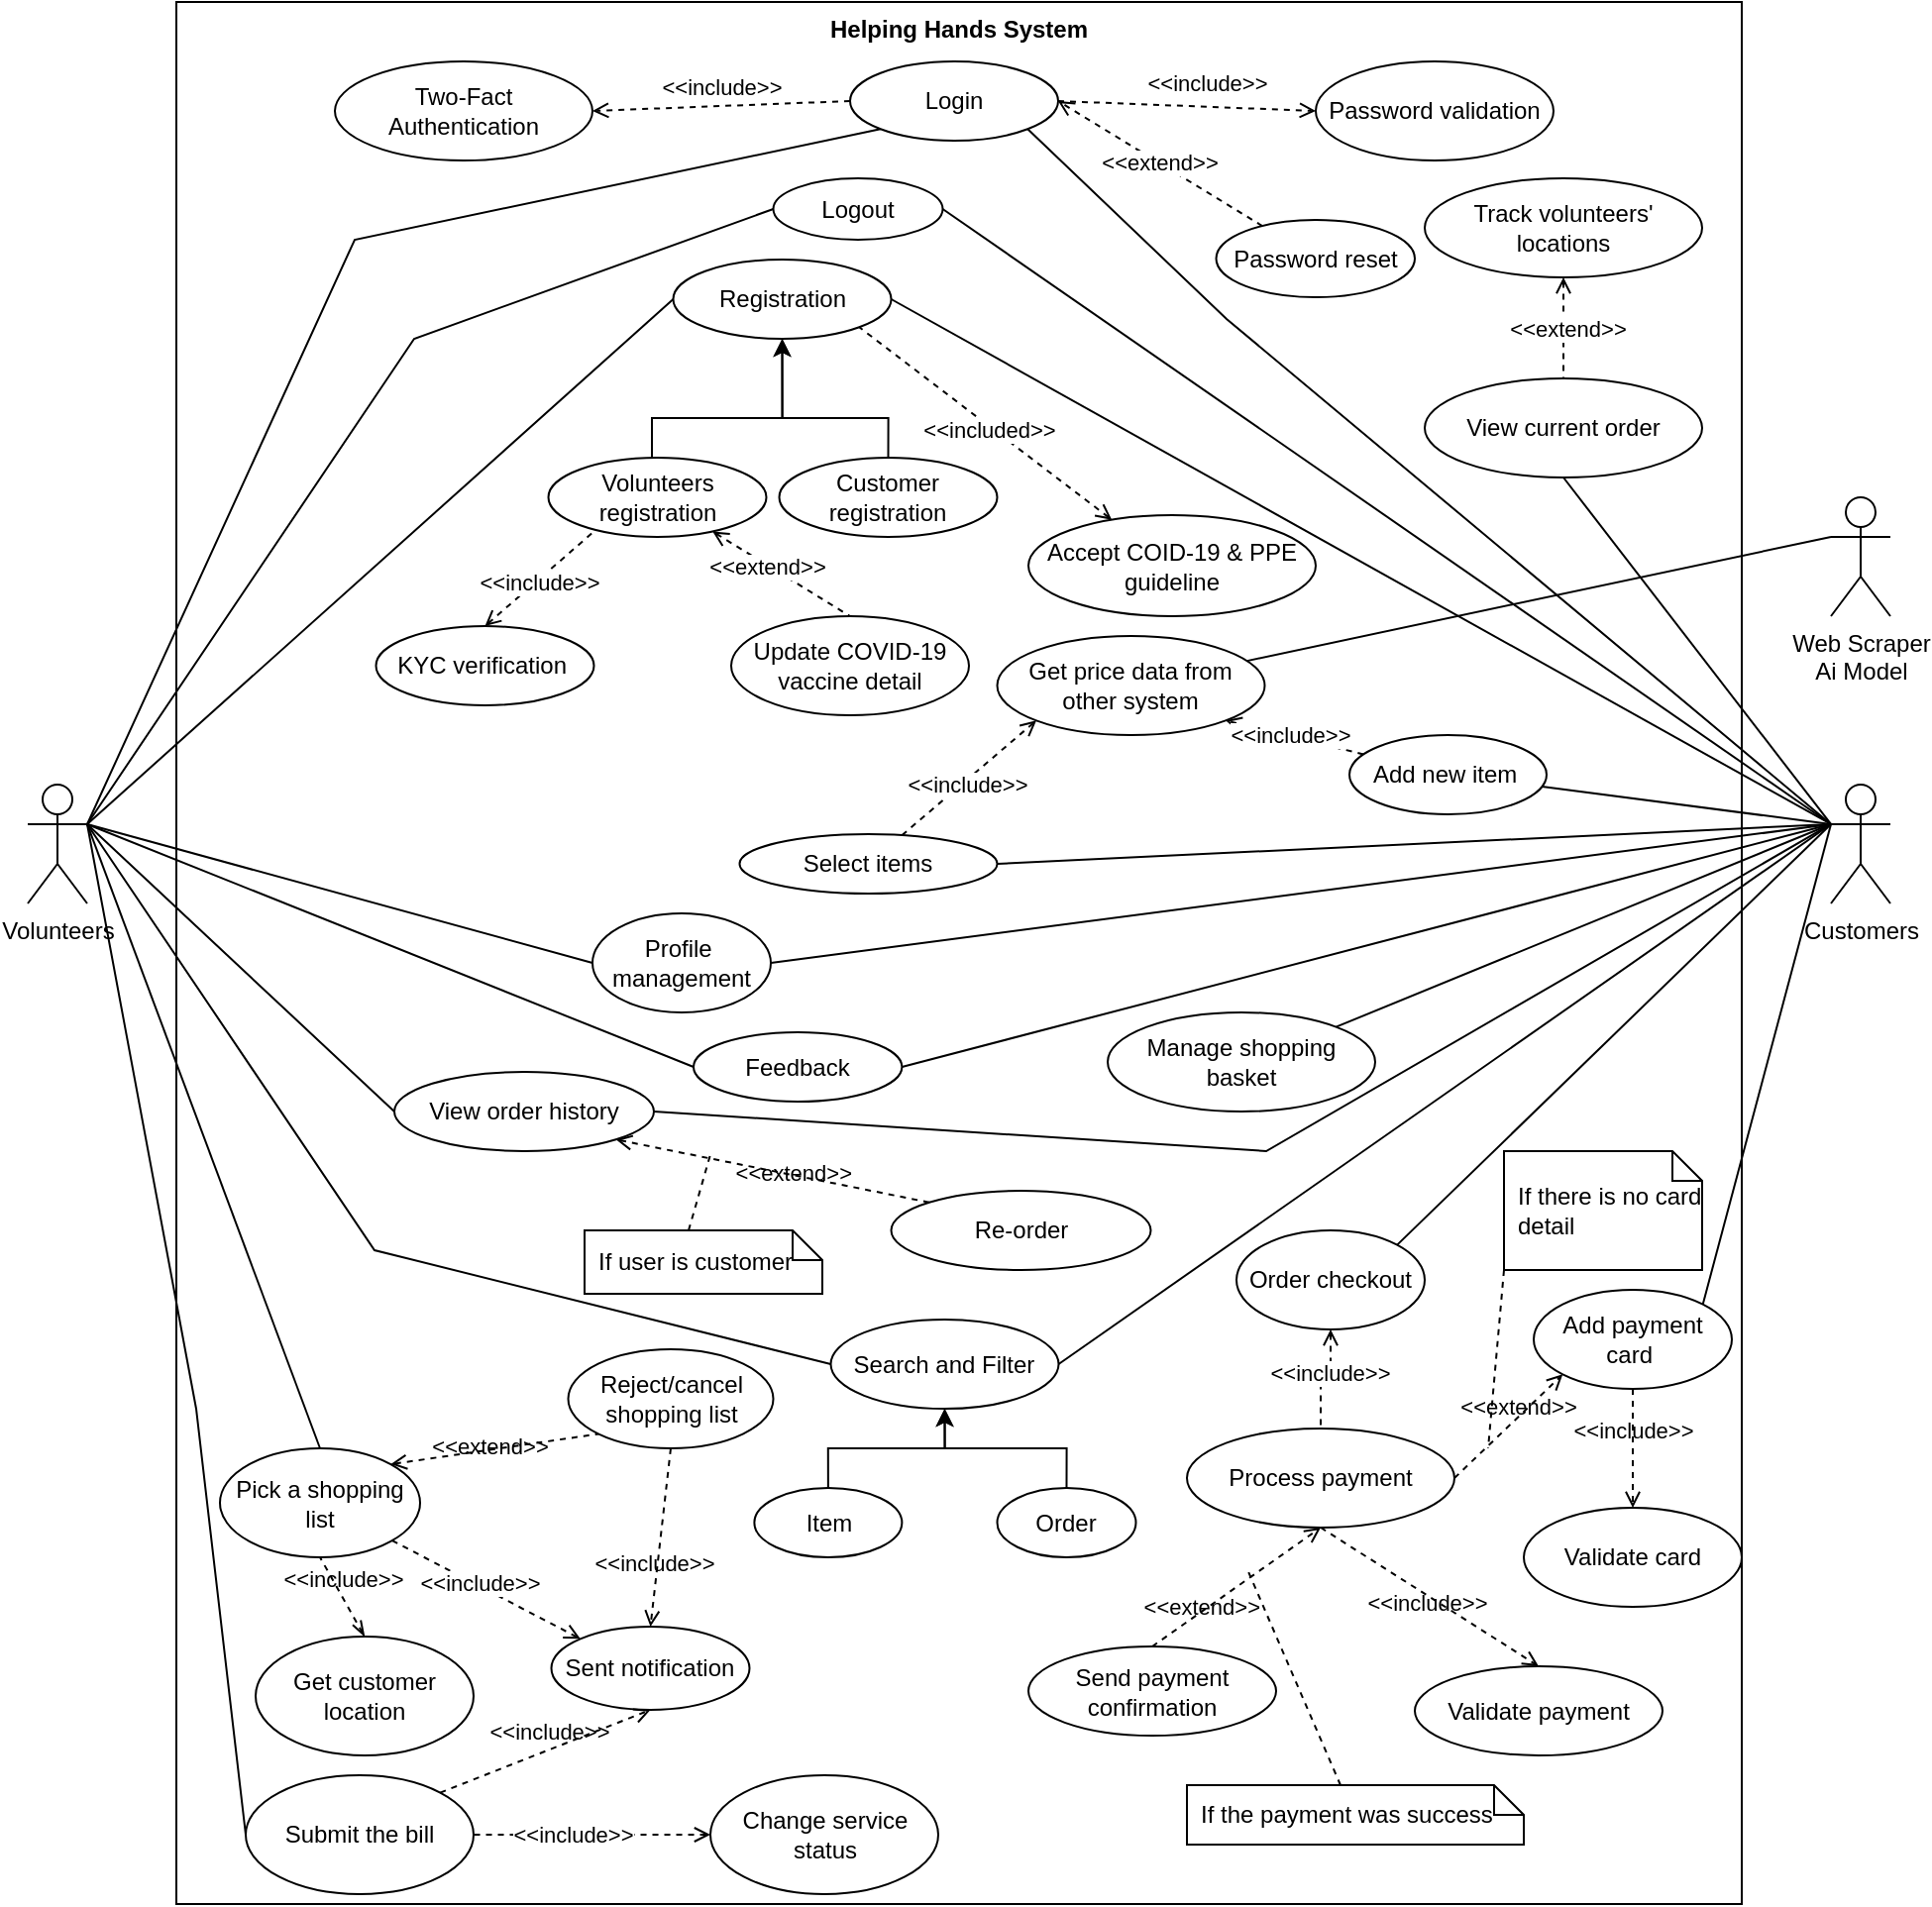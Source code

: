 <mxfile version="24.9.3">
  <diagram name="Page-1" id="Bm3mrh_khHqxssBAUn9y">
    <mxGraphModel dx="1026" dy="610" grid="1" gridSize="10" guides="1" tooltips="1" connect="1" arrows="1" fold="1" page="1" pageScale="1" pageWidth="827" pageHeight="1169" math="0" shadow="0">
      <root>
        <mxCell id="0" />
        <mxCell id="1" parent="0" />
        <mxCell id="eCFrXypRxqtkJr-qqZem-71" value="Helping Hands System" style="shape=rect;html=1;verticalAlign=top;fontStyle=1;whiteSpace=wrap;align=center;movable=1;resizable=1;rotatable=1;deletable=1;editable=1;locked=0;connectable=1;" parent="1" vertex="1">
          <mxGeometry x="88" y="30" width="790" height="960" as="geometry" />
        </mxCell>
        <mxCell id="PDhOHW-vepiRMD2EDoVo-4" style="rounded=0;orthogonalLoop=1;jettySize=auto;html=1;entryX=0;entryY=0.5;entryDx=0;entryDy=0;endArrow=none;endFill=0;exitX=1;exitY=0.333;exitDx=0;exitDy=0;exitPerimeter=0;movable=1;resizable=1;rotatable=1;deletable=1;editable=1;locked=0;connectable=1;" parent="1" source="eCFrXypRxqtkJr-qqZem-3" target="PDhOHW-vepiRMD2EDoVo-3" edge="1">
          <mxGeometry relative="1" as="geometry">
            <Array as="points">
              <mxPoint x="188" y="660" />
            </Array>
          </mxGeometry>
        </mxCell>
        <mxCell id="eCFrXypRxqtkJr-qqZem-3" value="Volunteers" style="shape=umlActor;html=1;verticalLabelPosition=bottom;verticalAlign=top;align=center;movable=1;resizable=1;rotatable=1;deletable=1;editable=1;locked=0;connectable=1;" parent="1" vertex="1">
          <mxGeometry x="13" y="425" width="30" height="60" as="geometry" />
        </mxCell>
        <mxCell id="PDhOHW-vepiRMD2EDoVo-2" style="rounded=0;orthogonalLoop=1;jettySize=auto;html=1;exitX=0;exitY=0.333;exitDx=0;exitDy=0;exitPerimeter=0;entryX=1;entryY=0;entryDx=0;entryDy=0;endArrow=none;endFill=0;movable=1;resizable=1;rotatable=1;deletable=1;editable=1;locked=0;connectable=1;" parent="1" source="eCFrXypRxqtkJr-qqZem-7" target="PDhOHW-vepiRMD2EDoVo-1" edge="1">
          <mxGeometry relative="1" as="geometry" />
        </mxCell>
        <mxCell id="eCFrXypRxqtkJr-qqZem-7" value="Customers" style="shape=umlActor;html=1;verticalLabelPosition=bottom;verticalAlign=top;align=center;movable=1;resizable=1;rotatable=1;deletable=1;editable=1;locked=0;connectable=1;" parent="1" vertex="1">
          <mxGeometry x="923" y="425" width="30" height="60" as="geometry" />
        </mxCell>
        <mxCell id="eCFrXypRxqtkJr-qqZem-9" value="Registration" style="ellipse;whiteSpace=wrap;html=1;movable=1;resizable=1;rotatable=1;deletable=1;editable=1;locked=0;connectable=1;" parent="1" vertex="1">
          <mxGeometry x="338.75" y="160" width="110" height="40" as="geometry" />
        </mxCell>
        <mxCell id="eCFrXypRxqtkJr-qqZem-10" value="Login" style="ellipse;whiteSpace=wrap;html=1;movable=1;resizable=1;rotatable=1;deletable=1;editable=1;locked=0;connectable=1;" parent="1" vertex="1">
          <mxGeometry x="428" y="60" width="105" height="40" as="geometry" />
        </mxCell>
        <mxCell id="eCFrXypRxqtkJr-qqZem-11" value="Password validation" style="ellipse;whiteSpace=wrap;html=1;movable=1;resizable=1;rotatable=1;deletable=1;editable=1;locked=0;connectable=1;" parent="1" vertex="1">
          <mxGeometry x="663" y="60" width="120" height="50" as="geometry" />
        </mxCell>
        <mxCell id="eCFrXypRxqtkJr-qqZem-12" value="Two-Fact Authentication" style="ellipse;whiteSpace=wrap;html=1;movable=1;resizable=1;rotatable=1;deletable=1;editable=1;locked=0;connectable=1;" parent="1" vertex="1">
          <mxGeometry x="168" y="60" width="130" height="50" as="geometry" />
        </mxCell>
        <mxCell id="eCFrXypRxqtkJr-qqZem-13" value="&amp;lt;&amp;lt;include&amp;gt;&amp;gt;" style="edgeStyle=none;html=1;endArrow=open;verticalAlign=bottom;dashed=1;labelBackgroundColor=none;rounded=0;exitX=0;exitY=0.5;exitDx=0;exitDy=0;entryX=1;entryY=0.5;entryDx=0;entryDy=0;movable=1;resizable=1;rotatable=1;deletable=1;editable=1;locked=0;connectable=1;" parent="1" source="eCFrXypRxqtkJr-qqZem-10" target="eCFrXypRxqtkJr-qqZem-12" edge="1">
          <mxGeometry width="160" relative="1" as="geometry">
            <mxPoint x="228" y="410" as="sourcePoint" />
            <mxPoint x="388" y="410" as="targetPoint" />
          </mxGeometry>
        </mxCell>
        <mxCell id="eCFrXypRxqtkJr-qqZem-14" value="&amp;lt;&amp;lt;include&amp;gt;&amp;gt;" style="edgeStyle=none;html=1;startArrow=none;endArrow=open;startSize=6;verticalAlign=bottom;dashed=1;labelBackgroundColor=none;rounded=0;entryX=0;entryY=0.5;entryDx=0;entryDy=0;exitX=1;exitY=0.5;exitDx=0;exitDy=0;movable=1;resizable=1;rotatable=1;deletable=1;editable=1;locked=0;connectable=1;endFill=0;startFill=0;" parent="1" source="eCFrXypRxqtkJr-qqZem-10" target="eCFrXypRxqtkJr-qqZem-11" edge="1">
          <mxGeometry x="0.152" y="3" width="160" relative="1" as="geometry">
            <mxPoint x="228" y="410" as="sourcePoint" />
            <mxPoint x="388" y="410" as="targetPoint" />
            <mxPoint as="offset" />
          </mxGeometry>
        </mxCell>
        <mxCell id="-7fkcFW_1sjQS2sDGitV-18" style="rounded=0;orthogonalLoop=1;jettySize=auto;html=1;entryX=0;entryY=1;entryDx=0;entryDy=0;endArrow=open;endFill=0;dashed=1;movable=1;resizable=1;rotatable=1;deletable=1;editable=1;locked=0;connectable=1;" parent="1" source="eCFrXypRxqtkJr-qqZem-15" target="-7fkcFW_1sjQS2sDGitV-16" edge="1">
          <mxGeometry relative="1" as="geometry" />
        </mxCell>
        <mxCell id="-7fkcFW_1sjQS2sDGitV-19" value="&amp;lt;&amp;lt;include&amp;gt;&amp;gt;" style="edgeLabel;html=1;align=center;verticalAlign=middle;resizable=1;points=[];movable=1;rotatable=1;deletable=1;editable=1;locked=0;connectable=1;" parent="-7fkcFW_1sjQS2sDGitV-18" vertex="1" connectable="0">
          <mxGeometry x="-0.066" y="-1" relative="1" as="geometry">
            <mxPoint as="offset" />
          </mxGeometry>
        </mxCell>
        <mxCell id="eCFrXypRxqtkJr-qqZem-15" value="Select items" style="ellipse;whiteSpace=wrap;html=1;movable=1;resizable=1;rotatable=1;deletable=1;editable=1;locked=0;connectable=1;" parent="1" vertex="1">
          <mxGeometry x="372.25" y="450" width="130" height="30" as="geometry" />
        </mxCell>
        <mxCell id="eCFrXypRxqtkJr-qqZem-18" value="" style="edgeStyle=none;html=1;endArrow=none;verticalAlign=bottom;rounded=0;exitX=1;exitY=0.333;exitDx=0;exitDy=0;exitPerimeter=0;entryX=0;entryY=0.5;entryDx=0;entryDy=0;movable=1;resizable=1;rotatable=1;deletable=1;editable=1;locked=0;connectable=1;" parent="1" source="eCFrXypRxqtkJr-qqZem-3" target="eCFrXypRxqtkJr-qqZem-9" edge="1">
          <mxGeometry width="160" relative="1" as="geometry">
            <mxPoint x="118" y="250" as="sourcePoint" />
            <mxPoint x="278" y="250" as="targetPoint" />
            <Array as="points" />
          </mxGeometry>
        </mxCell>
        <mxCell id="eCFrXypRxqtkJr-qqZem-19" value="" style="edgeStyle=none;html=1;endArrow=none;verticalAlign=bottom;rounded=0;exitX=1;exitY=0.5;exitDx=0;exitDy=0;entryX=0;entryY=0.333;entryDx=0;entryDy=0;entryPerimeter=0;movable=1;resizable=1;rotatable=1;deletable=1;editable=1;locked=0;connectable=1;" parent="1" source="eCFrXypRxqtkJr-qqZem-9" target="eCFrXypRxqtkJr-qqZem-7" edge="1">
          <mxGeometry width="160" relative="1" as="geometry">
            <mxPoint x="228" y="460" as="sourcePoint" />
            <mxPoint x="388" y="460" as="targetPoint" />
            <Array as="points" />
          </mxGeometry>
        </mxCell>
        <mxCell id="eCFrXypRxqtkJr-qqZem-20" value="" style="edgeStyle=none;html=1;endArrow=none;verticalAlign=bottom;rounded=0;entryX=0;entryY=0.333;entryDx=0;entryDy=0;entryPerimeter=0;exitX=1;exitY=1;exitDx=0;exitDy=0;movable=1;resizable=1;rotatable=1;deletable=1;editable=1;locked=0;connectable=1;" parent="1" source="eCFrXypRxqtkJr-qqZem-10" target="eCFrXypRxqtkJr-qqZem-7" edge="1">
          <mxGeometry width="160" relative="1" as="geometry">
            <mxPoint x="528" y="450" as="sourcePoint" />
            <mxPoint x="688" y="450" as="targetPoint" />
            <Array as="points">
              <mxPoint x="618" y="190" />
            </Array>
          </mxGeometry>
        </mxCell>
        <mxCell id="eCFrXypRxqtkJr-qqZem-21" value="" style="edgeStyle=none;html=1;endArrow=none;verticalAlign=bottom;rounded=0;exitX=1;exitY=0.333;exitDx=0;exitDy=0;exitPerimeter=0;entryX=0;entryY=1;entryDx=0;entryDy=0;movable=1;resizable=1;rotatable=1;deletable=1;editable=1;locked=0;connectable=1;" parent="1" source="eCFrXypRxqtkJr-qqZem-3" target="eCFrXypRxqtkJr-qqZem-10" edge="1">
          <mxGeometry width="160" relative="1" as="geometry">
            <mxPoint x="128" y="460" as="sourcePoint" />
            <mxPoint x="288" y="460" as="targetPoint" />
            <Array as="points">
              <mxPoint x="178" y="150" />
            </Array>
          </mxGeometry>
        </mxCell>
        <mxCell id="eCFrXypRxqtkJr-qqZem-22" value="" style="edgeStyle=none;html=1;endArrow=none;verticalAlign=bottom;rounded=0;entryX=0;entryY=0.333;entryDx=0;entryDy=0;entryPerimeter=0;exitX=1;exitY=0.5;exitDx=0;exitDy=0;movable=1;resizable=1;rotatable=1;deletable=1;editable=1;locked=0;connectable=1;" parent="1" source="eCFrXypRxqtkJr-qqZem-15" target="eCFrXypRxqtkJr-qqZem-7" edge="1">
          <mxGeometry width="160" relative="1" as="geometry">
            <mxPoint x="248" y="560" as="sourcePoint" />
            <mxPoint x="408" y="560" as="targetPoint" />
          </mxGeometry>
        </mxCell>
        <mxCell id="eCFrXypRxqtkJr-qqZem-24" value="" style="edgeStyle=none;html=1;endArrow=none;verticalAlign=bottom;rounded=0;exitX=0;exitY=0.333;exitDx=0;exitDy=0;exitPerimeter=0;entryX=1;entryY=0;entryDx=0;entryDy=0;movable=1;resizable=1;rotatable=1;deletable=1;editable=1;locked=0;connectable=1;" parent="1" source="eCFrXypRxqtkJr-qqZem-7" target="eCFrXypRxqtkJr-qqZem-43" edge="1">
          <mxGeometry width="160" relative="1" as="geometry">
            <mxPoint x="128" y="460" as="sourcePoint" />
            <mxPoint x="188" y="490" as="targetPoint" />
          </mxGeometry>
        </mxCell>
        <mxCell id="eCFrXypRxqtkJr-qqZem-25" value="Reject/cancel shopping list" style="ellipse;whiteSpace=wrap;html=1;movable=1;resizable=1;rotatable=1;deletable=1;editable=1;locked=0;connectable=1;" parent="1" vertex="1">
          <mxGeometry x="285.75" y="710" width="103.5" height="50" as="geometry" />
        </mxCell>
        <mxCell id="-7fkcFW_1sjQS2sDGitV-9" style="rounded=0;orthogonalLoop=1;jettySize=auto;html=1;endArrow=none;endFill=0;movable=1;resizable=1;rotatable=1;deletable=1;editable=1;locked=0;connectable=1;dashed=1;startArrow=open;startFill=0;" parent="1" source="eCFrXypRxqtkJr-qqZem-29" target="-7fkcFW_1sjQS2sDGitV-8" edge="1">
          <mxGeometry relative="1" as="geometry" />
        </mxCell>
        <mxCell id="-7fkcFW_1sjQS2sDGitV-10" value="&amp;lt;&amp;lt;extend&amp;gt;&amp;gt;" style="edgeLabel;html=1;align=center;verticalAlign=middle;resizable=1;points=[];movable=1;rotatable=1;deletable=1;editable=1;locked=0;connectable=1;" parent="-7fkcFW_1sjQS2sDGitV-9" vertex="1" connectable="0">
          <mxGeometry x="0.002" y="2" relative="1" as="geometry">
            <mxPoint as="offset" />
          </mxGeometry>
        </mxCell>
        <mxCell id="eCFrXypRxqtkJr-qqZem-29" value="Track volunteers&#39; locations" style="ellipse;whiteSpace=wrap;html=1;movable=1;resizable=1;rotatable=1;deletable=1;editable=1;locked=0;connectable=1;" parent="1" vertex="1">
          <mxGeometry x="718" y="119" width="140" height="50" as="geometry" />
        </mxCell>
        <mxCell id="eCFrXypRxqtkJr-qqZem-33" value="" style="endArrow=none;html=1;rounded=0;exitX=0.5;exitY=1;exitDx=0;exitDy=0;entryX=0;entryY=0.333;entryDx=0;entryDy=0;entryPerimeter=0;movable=1;resizable=1;rotatable=1;deletable=1;editable=1;locked=0;connectable=1;" parent="1" source="-7fkcFW_1sjQS2sDGitV-8" target="eCFrXypRxqtkJr-qqZem-7" edge="1">
          <mxGeometry width="50" height="50" relative="1" as="geometry">
            <mxPoint x="718" y="400" as="sourcePoint" />
            <mxPoint x="768" y="350" as="targetPoint" />
          </mxGeometry>
        </mxCell>
        <mxCell id="eCFrXypRxqtkJr-qqZem-34" value="Get customer location" style="ellipse;whiteSpace=wrap;html=1;movable=1;resizable=1;rotatable=1;deletable=1;editable=1;locked=0;connectable=1;" parent="1" vertex="1">
          <mxGeometry x="128" y="855" width="110" height="60" as="geometry" />
        </mxCell>
        <mxCell id="eCFrXypRxqtkJr-qqZem-36" value="Add payment card&amp;nbsp;" style="ellipse;whiteSpace=wrap;html=1;movable=1;resizable=1;rotatable=1;deletable=1;editable=1;locked=0;connectable=1;" parent="1" vertex="1">
          <mxGeometry x="773" y="680" width="100" height="50" as="geometry" />
        </mxCell>
        <mxCell id="eCFrXypRxqtkJr-qqZem-38" value="" style="edgeStyle=none;html=1;endArrow=none;verticalAlign=bottom;rounded=0;exitX=0;exitY=0.333;exitDx=0;exitDy=0;exitPerimeter=0;entryX=1;entryY=0;entryDx=0;entryDy=0;movable=1;resizable=1;rotatable=1;deletable=1;editable=1;locked=0;connectable=1;" parent="1" source="eCFrXypRxqtkJr-qqZem-7" target="eCFrXypRxqtkJr-qqZem-36" edge="1">
          <mxGeometry width="160" relative="1" as="geometry">
            <mxPoint x="943" y="410" as="sourcePoint" />
            <mxPoint x="1033" y="520" as="targetPoint" />
          </mxGeometry>
        </mxCell>
        <mxCell id="eCFrXypRxqtkJr-qqZem-39" value="Validate card" style="ellipse;whiteSpace=wrap;html=1;movable=1;resizable=1;rotatable=1;deletable=1;editable=1;locked=0;connectable=1;" parent="1" vertex="1">
          <mxGeometry x="768" y="790" width="110" height="50" as="geometry" />
        </mxCell>
        <mxCell id="eCFrXypRxqtkJr-qqZem-40" value="&amp;lt;&amp;lt;include&amp;gt;&amp;gt;" style="edgeStyle=none;html=1;endArrow=open;verticalAlign=bottom;dashed=1;labelBackgroundColor=none;rounded=0;exitX=0.5;exitY=1;exitDx=0;exitDy=0;entryX=0.5;entryY=0;entryDx=0;entryDy=0;movable=1;resizable=1;rotatable=1;deletable=1;editable=1;locked=0;connectable=1;" parent="1" source="eCFrXypRxqtkJr-qqZem-36" target="eCFrXypRxqtkJr-qqZem-39" edge="1">
          <mxGeometry width="160" relative="1" as="geometry">
            <mxPoint x="533" y="670" as="sourcePoint" />
            <mxPoint x="693" y="670" as="targetPoint" />
          </mxGeometry>
        </mxCell>
        <mxCell id="eCFrXypRxqtkJr-qqZem-43" value="Manage shopping basket" style="ellipse;whiteSpace=wrap;html=1;movable=1;resizable=1;rotatable=1;deletable=1;editable=1;locked=0;connectable=1;" parent="1" vertex="1">
          <mxGeometry x="558" y="540" width="135" height="50" as="geometry" />
        </mxCell>
        <mxCell id="PDhOHW-vepiRMD2EDoVo-10" style="rounded=0;orthogonalLoop=1;jettySize=auto;html=1;entryX=0;entryY=0;entryDx=0;entryDy=0;endArrow=open;endFill=0;dashed=1;movable=1;resizable=1;rotatable=1;deletable=1;editable=1;locked=0;connectable=1;" parent="1" source="eCFrXypRxqtkJr-qqZem-44" target="eCFrXypRxqtkJr-qqZem-51" edge="1">
          <mxGeometry relative="1" as="geometry" />
        </mxCell>
        <mxCell id="PDhOHW-vepiRMD2EDoVo-11" value="&amp;lt;&amp;lt;include&amp;gt;&amp;gt;" style="edgeLabel;html=1;align=center;verticalAlign=middle;resizable=1;points=[];movable=1;rotatable=1;deletable=1;editable=1;locked=0;connectable=1;" parent="PDhOHW-vepiRMD2EDoVo-10" vertex="1" connectable="0">
          <mxGeometry x="-0.091" y="1" relative="1" as="geometry">
            <mxPoint as="offset" />
          </mxGeometry>
        </mxCell>
        <mxCell id="eCFrXypRxqtkJr-qqZem-44" value="Pick a shopping list" style="ellipse;whiteSpace=wrap;html=1;movable=1;resizable=1;rotatable=1;deletable=1;editable=1;locked=0;connectable=1;" parent="1" vertex="1">
          <mxGeometry x="110" y="760" width="101" height="55" as="geometry" />
        </mxCell>
        <mxCell id="eCFrXypRxqtkJr-qqZem-50" value="&amp;lt;&amp;lt;extend&amp;gt;&amp;gt;" style="edgeStyle=none;html=1;startArrow=open;endArrow=none;startSize=6;verticalAlign=bottom;dashed=1;labelBackgroundColor=none;rounded=0;exitX=1;exitY=0;exitDx=0;exitDy=0;entryX=0;entryY=1;entryDx=0;entryDy=0;movable=1;resizable=1;rotatable=1;deletable=1;editable=1;locked=0;connectable=1;endFill=0;startFill=0;" parent="1" source="eCFrXypRxqtkJr-qqZem-44" target="eCFrXypRxqtkJr-qqZem-25" edge="1">
          <mxGeometry x="-0.075" y="-7" width="160" relative="1" as="geometry">
            <mxPoint x="382.5" y="650" as="sourcePoint" />
            <mxPoint x="542.5" y="650" as="targetPoint" />
            <mxPoint as="offset" />
          </mxGeometry>
        </mxCell>
        <mxCell id="eCFrXypRxqtkJr-qqZem-51" value="Sent notification" style="ellipse;whiteSpace=wrap;html=1;movable=1;resizable=1;rotatable=1;deletable=1;editable=1;locked=0;connectable=1;" parent="1" vertex="1">
          <mxGeometry x="277.25" y="850" width="100" height="42" as="geometry" />
        </mxCell>
        <mxCell id="eCFrXypRxqtkJr-qqZem-52" value="&amp;lt;&amp;lt;include&amp;gt;&amp;gt;" style="edgeStyle=none;html=1;endArrow=open;verticalAlign=bottom;dashed=1;labelBackgroundColor=none;rounded=0;entryX=0.5;entryY=0;entryDx=0;entryDy=0;exitX=0.5;exitY=1;exitDx=0;exitDy=0;movable=1;resizable=1;rotatable=1;deletable=1;editable=1;locked=0;connectable=1;" parent="1" source="eCFrXypRxqtkJr-qqZem-25" target="eCFrXypRxqtkJr-qqZem-51" edge="1">
          <mxGeometry x="0.499" y="-1" width="160" relative="1" as="geometry">
            <mxPoint x="458" y="390" as="sourcePoint" />
            <mxPoint x="518" y="420" as="targetPoint" />
            <mxPoint as="offset" />
          </mxGeometry>
        </mxCell>
        <mxCell id="eCFrXypRxqtkJr-qqZem-54" value="Submit the bill" style="ellipse;whiteSpace=wrap;html=1;movable=1;resizable=1;rotatable=1;deletable=1;editable=1;locked=0;connectable=1;" parent="1" vertex="1">
          <mxGeometry x="123" y="925" width="115" height="60" as="geometry" />
        </mxCell>
        <mxCell id="eCFrXypRxqtkJr-qqZem-55" value="&amp;lt;&amp;lt;include&amp;gt;&amp;gt;" style="edgeStyle=none;html=1;endArrow=open;verticalAlign=bottom;dashed=1;labelBackgroundColor=none;rounded=0;entryX=0.5;entryY=1;entryDx=0;entryDy=0;exitX=1;exitY=0;exitDx=0;exitDy=0;movable=1;resizable=1;rotatable=1;deletable=1;editable=1;locked=0;connectable=1;" parent="1" source="eCFrXypRxqtkJr-qqZem-54" target="eCFrXypRxqtkJr-qqZem-51" edge="1">
          <mxGeometry x="0.022" width="160" relative="1" as="geometry">
            <mxPoint x="358" y="650" as="sourcePoint" />
            <mxPoint x="518" y="650" as="targetPoint" />
            <Array as="points" />
            <mxPoint as="offset" />
          </mxGeometry>
        </mxCell>
        <mxCell id="eCFrXypRxqtkJr-qqZem-56" value="" style="edgeStyle=none;html=1;endArrow=none;verticalAlign=bottom;rounded=0;exitX=1;exitY=0.333;exitDx=0;exitDy=0;exitPerimeter=0;entryX=0;entryY=0.5;entryDx=0;entryDy=0;movable=1;resizable=1;rotatable=1;deletable=1;editable=1;locked=0;connectable=1;" parent="1" source="eCFrXypRxqtkJr-qqZem-3" target="eCFrXypRxqtkJr-qqZem-54" edge="1">
          <mxGeometry width="160" relative="1" as="geometry">
            <mxPoint x="358" y="650" as="sourcePoint" />
            <mxPoint x="518" y="650" as="targetPoint" />
            <Array as="points">
              <mxPoint x="98" y="740" />
            </Array>
          </mxGeometry>
        </mxCell>
        <mxCell id="eCFrXypRxqtkJr-qqZem-58" value="Process payment" style="ellipse;whiteSpace=wrap;html=1;movable=1;resizable=1;rotatable=1;deletable=1;editable=1;locked=0;connectable=1;" parent="1" vertex="1">
          <mxGeometry x="598" y="750" width="135" height="50" as="geometry" />
        </mxCell>
        <mxCell id="eCFrXypRxqtkJr-qqZem-59" value="Validate payment" style="ellipse;whiteSpace=wrap;html=1;movable=1;resizable=1;rotatable=1;deletable=1;editable=1;locked=0;connectable=1;" parent="1" vertex="1">
          <mxGeometry x="713" y="870" width="125" height="45" as="geometry" />
        </mxCell>
        <mxCell id="eCFrXypRxqtkJr-qqZem-60" value="Send payment confirmation" style="ellipse;whiteSpace=wrap;html=1;movable=1;resizable=1;rotatable=1;deletable=1;editable=1;locked=0;connectable=1;" parent="1" vertex="1">
          <mxGeometry x="518" y="860" width="125" height="45" as="geometry" />
        </mxCell>
        <mxCell id="eCFrXypRxqtkJr-qqZem-62" value="&amp;lt;&amp;lt;include&amp;gt;&amp;gt;" style="edgeStyle=none;html=1;endArrow=open;verticalAlign=bottom;dashed=1;labelBackgroundColor=none;rounded=0;exitX=0.5;exitY=1;exitDx=0;exitDy=0;entryX=0.5;entryY=0;entryDx=0;entryDy=0;movable=1;resizable=1;rotatable=1;deletable=1;editable=1;locked=0;connectable=1;" parent="1" source="eCFrXypRxqtkJr-qqZem-58" target="eCFrXypRxqtkJr-qqZem-59" edge="1">
          <mxGeometry x="0.082" y="-11" width="160" relative="1" as="geometry">
            <mxPoint x="523" y="435" as="sourcePoint" />
            <mxPoint x="683" y="435" as="targetPoint" />
            <mxPoint as="offset" />
          </mxGeometry>
        </mxCell>
        <mxCell id="eCFrXypRxqtkJr-qqZem-64" value="Profile&amp;nbsp;&lt;div&gt;management&lt;/div&gt;" style="ellipse;whiteSpace=wrap;html=1;movable=1;resizable=1;rotatable=1;deletable=1;editable=1;locked=0;connectable=1;" parent="1" vertex="1">
          <mxGeometry x="298" y="490" width="90" height="50" as="geometry" />
        </mxCell>
        <mxCell id="eCFrXypRxqtkJr-qqZem-67" value="" style="edgeStyle=none;html=1;endArrow=none;verticalAlign=bottom;rounded=0;exitX=1;exitY=0.333;exitDx=0;exitDy=0;exitPerimeter=0;entryX=0;entryY=0.5;entryDx=0;entryDy=0;movable=1;resizable=1;rotatable=1;deletable=1;editable=1;locked=0;connectable=1;" parent="1" source="eCFrXypRxqtkJr-qqZem-3" target="eCFrXypRxqtkJr-qqZem-64" edge="1">
          <mxGeometry width="160" relative="1" as="geometry">
            <mxPoint x="358" y="460" as="sourcePoint" />
            <mxPoint x="518" y="460" as="targetPoint" />
          </mxGeometry>
        </mxCell>
        <mxCell id="eCFrXypRxqtkJr-qqZem-68" value="" style="edgeStyle=none;html=1;endArrow=none;verticalAlign=bottom;rounded=0;exitX=1;exitY=0.5;exitDx=0;exitDy=0;entryX=0;entryY=0.333;entryDx=0;entryDy=0;entryPerimeter=0;movable=1;resizable=1;rotatable=1;deletable=1;editable=1;locked=0;connectable=1;" parent="1" source="eCFrXypRxqtkJr-qqZem-64" target="eCFrXypRxqtkJr-qqZem-7" edge="1">
          <mxGeometry width="160" relative="1" as="geometry">
            <mxPoint x="470.5" y="320" as="sourcePoint" />
            <mxPoint x="630.5" y="320" as="targetPoint" />
            <Array as="points" />
          </mxGeometry>
        </mxCell>
        <mxCell id="eCFrXypRxqtkJr-qqZem-72" value="If the payment was success" style="shape=note;size=15;spacingLeft=5;align=left;whiteSpace=wrap;movable=1;resizable=1;rotatable=1;deletable=1;editable=1;locked=0;connectable=1;" parent="1" vertex="1">
          <mxGeometry x="598" y="930" width="170" height="30" as="geometry" />
        </mxCell>
        <mxCell id="eCFrXypRxqtkJr-qqZem-73" value="&amp;lt;&amp;lt;extend&amp;gt;&amp;gt;" style="align=right;html=1;verticalAlign=bottom;rounded=0;labelBackgroundColor=none;endArrow=open;endSize=6;dashed=1;entryX=0.5;entryY=1;entryDx=0;entryDy=0;exitX=0.5;exitY=0;exitDx=0;exitDy=0;movable=1;resizable=1;rotatable=1;deletable=1;editable=1;locked=0;connectable=1;" parent="1" source="eCFrXypRxqtkJr-qqZem-60" target="eCFrXypRxqtkJr-qqZem-58" edge="1">
          <mxGeometry x="-0.006" y="-23" relative="1" as="geometry">
            <mxPoint x="713" y="605" as="targetPoint" />
            <mxPoint x="823" y="665" as="sourcePoint" />
            <mxPoint as="offset" />
          </mxGeometry>
        </mxCell>
        <mxCell id="eCFrXypRxqtkJr-qqZem-74" value="" style="edgeStyle=none;html=1;endArrow=none;rounded=0;labelBackgroundColor=none;dashed=1;exitX=0;exitY=0;exitDx=77.5;exitDy=0;exitPerimeter=0;movable=1;resizable=1;rotatable=1;deletable=1;editable=1;locked=0;connectable=1;" parent="1" source="eCFrXypRxqtkJr-qqZem-72" edge="1">
          <mxGeometry relative="1" as="geometry">
            <mxPoint x="628" y="820" as="targetPoint" />
            <mxPoint x="815.5" y="565" as="sourcePoint" />
          </mxGeometry>
        </mxCell>
        <mxCell id="eCFrXypRxqtkJr-qqZem-76" value="" style="edgeStyle=none;html=1;endArrow=none;verticalAlign=bottom;rounded=0;entryX=0;entryY=0.5;entryDx=0;entryDy=0;exitX=1;exitY=0.333;exitDx=0;exitDy=0;exitPerimeter=0;movable=1;resizable=1;rotatable=1;deletable=1;editable=1;locked=0;connectable=1;" parent="1" source="eCFrXypRxqtkJr-qqZem-3" target="eCFrXypRxqtkJr-qqZem-75" edge="1">
          <mxGeometry width="160" relative="1" as="geometry">
            <mxPoint x="158" y="390" as="sourcePoint" />
            <mxPoint x="398" y="470" as="targetPoint" />
          </mxGeometry>
        </mxCell>
        <mxCell id="eCFrXypRxqtkJr-qqZem-77" value="" style="endArrow=none;html=1;rounded=0;exitX=1;exitY=0.5;exitDx=0;exitDy=0;entryX=0;entryY=0.333;entryDx=0;entryDy=0;entryPerimeter=0;movable=1;resizable=1;rotatable=1;deletable=1;editable=1;locked=0;connectable=1;" parent="1" source="eCFrXypRxqtkJr-qqZem-75" target="eCFrXypRxqtkJr-qqZem-7" edge="1">
          <mxGeometry width="50" height="50" relative="1" as="geometry">
            <mxPoint x="398" y="380" as="sourcePoint" />
            <mxPoint x="768" y="350" as="targetPoint" />
            <Array as="points">
              <mxPoint x="638" y="610" />
            </Array>
          </mxGeometry>
        </mxCell>
        <mxCell id="eCFrXypRxqtkJr-qqZem-82" value="Feedback" style="ellipse;whiteSpace=wrap;html=1;movable=1;resizable=1;rotatable=1;deletable=1;editable=1;locked=0;connectable=1;" parent="1" vertex="1">
          <mxGeometry x="349" y="550" width="105.19" height="35" as="geometry" />
        </mxCell>
        <mxCell id="eCFrXypRxqtkJr-qqZem-83" value="" style="edgeStyle=none;html=1;endArrow=none;verticalAlign=bottom;rounded=0;exitX=1;exitY=0.333;exitDx=0;exitDy=0;exitPerimeter=0;entryX=0;entryY=0.5;entryDx=0;entryDy=0;movable=1;resizable=1;rotatable=1;deletable=1;editable=1;locked=0;connectable=1;" parent="1" source="eCFrXypRxqtkJr-qqZem-3" target="eCFrXypRxqtkJr-qqZem-82" edge="1">
          <mxGeometry width="160" relative="1" as="geometry">
            <mxPoint x="358" y="370" as="sourcePoint" />
            <mxPoint x="518" y="370" as="targetPoint" />
            <Array as="points" />
          </mxGeometry>
        </mxCell>
        <mxCell id="eCFrXypRxqtkJr-qqZem-84" value="" style="edgeStyle=none;html=1;endArrow=none;verticalAlign=bottom;rounded=0;exitX=1;exitY=0.5;exitDx=0;exitDy=0;entryX=0;entryY=0.333;entryDx=0;entryDy=0;entryPerimeter=0;movable=1;resizable=1;rotatable=1;deletable=1;editable=1;locked=0;connectable=1;" parent="1" source="eCFrXypRxqtkJr-qqZem-82" target="eCFrXypRxqtkJr-qqZem-7" edge="1">
          <mxGeometry width="160" relative="1" as="geometry">
            <mxPoint x="358" y="370" as="sourcePoint" />
            <mxPoint x="518" y="370" as="targetPoint" />
          </mxGeometry>
        </mxCell>
        <mxCell id="eCFrXypRxqtkJr-qqZem-87" value="&amp;lt;&amp;lt;extend&amp;gt;&amp;gt;" style="edgeStyle=none;html=1;endArrow=open;verticalAlign=bottom;dashed=1;labelBackgroundColor=none;rounded=0;entryX=0;entryY=1;entryDx=0;entryDy=0;exitX=1;exitY=0.5;exitDx=0;exitDy=0;startArrow=none;startFill=0;endFill=0;movable=1;resizable=1;rotatable=1;deletable=1;editable=1;locked=0;connectable=1;" parent="1" source="eCFrXypRxqtkJr-qqZem-58" target="eCFrXypRxqtkJr-qqZem-36" edge="1">
          <mxGeometry x="0.116" y="-3" width="160" relative="1" as="geometry">
            <mxPoint x="803" y="515" as="sourcePoint" />
            <mxPoint x="753" y="510" as="targetPoint" />
            <mxPoint as="offset" />
          </mxGeometry>
        </mxCell>
        <mxCell id="eCFrXypRxqtkJr-qqZem-88" value="Logout" style="ellipse;whiteSpace=wrap;html=1;movable=1;resizable=1;rotatable=1;deletable=1;editable=1;locked=0;connectable=1;" parent="1" vertex="1">
          <mxGeometry x="389.25" y="119" width="85.5" height="31" as="geometry" />
        </mxCell>
        <mxCell id="eCFrXypRxqtkJr-qqZem-89" value="" style="edgeStyle=none;html=1;endArrow=none;verticalAlign=bottom;rounded=0;exitX=1;exitY=0.333;exitDx=0;exitDy=0;exitPerimeter=0;entryX=0;entryY=0.5;entryDx=0;entryDy=0;movable=1;resizable=1;rotatable=1;deletable=1;editable=1;locked=0;connectable=1;" parent="1" source="eCFrXypRxqtkJr-qqZem-3" target="eCFrXypRxqtkJr-qqZem-88" edge="1">
          <mxGeometry width="160" relative="1" as="geometry">
            <mxPoint x="358" y="140" as="sourcePoint" />
            <mxPoint x="518" y="140" as="targetPoint" />
            <Array as="points">
              <mxPoint x="208" y="200" />
            </Array>
          </mxGeometry>
        </mxCell>
        <mxCell id="eCFrXypRxqtkJr-qqZem-90" value="" style="endArrow=none;html=1;rounded=0;entryX=0;entryY=0.333;entryDx=0;entryDy=0;entryPerimeter=0;exitX=1;exitY=0.5;exitDx=0;exitDy=0;movable=1;resizable=1;rotatable=1;deletable=1;editable=1;locked=0;connectable=1;" parent="1" source="eCFrXypRxqtkJr-qqZem-88" target="eCFrXypRxqtkJr-qqZem-7" edge="1">
          <mxGeometry width="50" height="50" relative="1" as="geometry">
            <mxPoint x="408" y="160" as="sourcePoint" />
            <mxPoint x="458" y="110" as="targetPoint" />
          </mxGeometry>
        </mxCell>
        <mxCell id="sf1Tuupx04ukAxqtWnvD-12" value="&amp;lt;&amp;lt;include&amp;gt;&amp;gt;" style="edgeStyle=none;html=1;endArrow=none;verticalAlign=bottom;dashed=1;labelBackgroundColor=none;rounded=0;exitX=0.5;exitY=0;exitDx=0;exitDy=0;entryX=0.5;entryY=1;entryDx=0;entryDy=0;startArrow=openThin;startFill=0;endFill=0;movable=1;resizable=1;rotatable=1;deletable=1;editable=1;locked=0;connectable=1;" parent="1" source="eCFrXypRxqtkJr-qqZem-34" target="eCFrXypRxqtkJr-qqZem-44" edge="1">
          <mxGeometry width="160" relative="1" as="geometry">
            <mxPoint x="418" y="640" as="sourcePoint" />
            <mxPoint x="578" y="640" as="targetPoint" />
          </mxGeometry>
        </mxCell>
        <mxCell id="sf1Tuupx04ukAxqtWnvD-29" style="edgeStyle=orthogonalEdgeStyle;rounded=0;orthogonalLoop=1;jettySize=auto;html=1;exitX=0.5;exitY=0;exitDx=0;exitDy=0;entryX=0.5;entryY=1;entryDx=0;entryDy=0;movable=1;resizable=1;rotatable=1;deletable=1;editable=1;locked=0;connectable=1;" parent="1" source="sf1Tuupx04ukAxqtWnvD-27" target="eCFrXypRxqtkJr-qqZem-9" edge="1">
          <mxGeometry relative="1" as="geometry">
            <Array as="points">
              <mxPoint x="328" y="260" />
              <mxPoint x="328" y="240" />
              <mxPoint x="394" y="240" />
            </Array>
          </mxGeometry>
        </mxCell>
        <mxCell id="sf1Tuupx04ukAxqtWnvD-30" style="edgeStyle=orthogonalEdgeStyle;rounded=0;orthogonalLoop=1;jettySize=auto;html=1;entryX=0.5;entryY=1;entryDx=0;entryDy=0;exitX=0.5;exitY=0;exitDx=0;exitDy=0;movable=1;resizable=1;rotatable=1;deletable=1;editable=1;locked=0;connectable=1;" parent="1" source="sf1Tuupx04ukAxqtWnvD-28" target="eCFrXypRxqtkJr-qqZem-9" edge="1">
          <mxGeometry relative="1" as="geometry">
            <Array as="points">
              <mxPoint x="448" y="260" />
              <mxPoint x="448" y="240" />
              <mxPoint x="394" y="240" />
            </Array>
          </mxGeometry>
        </mxCell>
        <mxCell id="sf1Tuupx04ukAxqtWnvD-28" value="Customer&lt;div&gt;registration&lt;/div&gt;" style="ellipse;whiteSpace=wrap;html=1;movable=1;resizable=1;rotatable=1;deletable=1;editable=1;locked=0;connectable=1;" parent="1" vertex="1">
          <mxGeometry x="392.25" y="260" width="110" height="40" as="geometry" />
        </mxCell>
        <mxCell id="PDhOHW-vepiRMD2EDoVo-7" style="edgeStyle=orthogonalEdgeStyle;rounded=0;orthogonalLoop=1;jettySize=auto;html=1;entryX=0.5;entryY=0;entryDx=0;entryDy=0;dashed=1;movable=1;resizable=1;rotatable=1;deletable=1;editable=1;locked=0;connectable=1;endArrow=none;endFill=0;startArrow=open;startFill=0;" parent="1" source="PDhOHW-vepiRMD2EDoVo-1" target="eCFrXypRxqtkJr-qqZem-58" edge="1">
          <mxGeometry relative="1" as="geometry" />
        </mxCell>
        <mxCell id="dxro0vL7INvwg33fColF-4" value="&amp;lt;&amp;lt;include&amp;gt;&amp;gt;" style="edgeLabel;html=1;align=center;verticalAlign=middle;resizable=0;points=[];" parent="PDhOHW-vepiRMD2EDoVo-7" vertex="1" connectable="0">
          <mxGeometry x="-0.216" y="-1" relative="1" as="geometry">
            <mxPoint as="offset" />
          </mxGeometry>
        </mxCell>
        <mxCell id="PDhOHW-vepiRMD2EDoVo-1" value="Order checkout" style="ellipse;whiteSpace=wrap;html=1;movable=1;resizable=1;rotatable=1;deletable=1;editable=1;locked=0;connectable=1;" parent="1" vertex="1">
          <mxGeometry x="623" y="650" width="95" height="50" as="geometry" />
        </mxCell>
        <mxCell id="PDhOHW-vepiRMD2EDoVo-13" style="rounded=0;orthogonalLoop=1;jettySize=auto;html=1;entryX=1;entryY=0.333;entryDx=0;entryDy=0;entryPerimeter=0;endArrow=none;endFill=0;exitX=0.5;exitY=0;exitDx=0;exitDy=0;movable=1;resizable=1;rotatable=1;deletable=1;editable=1;locked=0;connectable=1;" parent="1" source="eCFrXypRxqtkJr-qqZem-44" target="eCFrXypRxqtkJr-qqZem-3" edge="1">
          <mxGeometry relative="1" as="geometry" />
        </mxCell>
        <mxCell id="PDhOHW-vepiRMD2EDoVo-15" style="edgeStyle=orthogonalEdgeStyle;rounded=0;orthogonalLoop=1;jettySize=auto;html=1;entryX=1;entryY=0.5;entryDx=0;entryDy=0;dashed=1;endArrow=none;endFill=0;startArrow=open;startFill=0;movable=1;resizable=1;rotatable=1;deletable=1;editable=1;locked=0;connectable=1;" parent="1" source="PDhOHW-vepiRMD2EDoVo-14" target="eCFrXypRxqtkJr-qqZem-54" edge="1">
          <mxGeometry relative="1" as="geometry" />
        </mxCell>
        <mxCell id="PDhOHW-vepiRMD2EDoVo-16" value="&amp;lt;&amp;lt;include&amp;gt;&amp;gt;" style="edgeLabel;html=1;align=center;verticalAlign=middle;resizable=1;points=[];movable=1;rotatable=1;deletable=1;editable=1;locked=0;connectable=1;" parent="PDhOHW-vepiRMD2EDoVo-15" vertex="1" connectable="0">
          <mxGeometry x="0.167" relative="1" as="geometry">
            <mxPoint as="offset" />
          </mxGeometry>
        </mxCell>
        <mxCell id="PDhOHW-vepiRMD2EDoVo-14" value="Change service status" style="ellipse;whiteSpace=wrap;html=1;movable=1;resizable=1;rotatable=1;deletable=1;editable=1;locked=0;connectable=1;" parent="1" vertex="1">
          <mxGeometry x="357.5" y="925" width="115" height="60" as="geometry" />
        </mxCell>
        <mxCell id="B5nMdgoamRfFRtF5e9-B-3" style="rounded=0;orthogonalLoop=1;jettySize=auto;html=1;exitX=1;exitY=0.5;exitDx=0;exitDy=0;entryX=0;entryY=0.333;entryDx=0;entryDy=0;entryPerimeter=0;endArrow=none;endFill=0;movable=1;resizable=1;rotatable=1;deletable=1;editable=1;locked=0;connectable=1;" parent="1" source="PDhOHW-vepiRMD2EDoVo-3" target="eCFrXypRxqtkJr-qqZem-7" edge="1">
          <mxGeometry relative="1" as="geometry" />
        </mxCell>
        <mxCell id="eCFrXypRxqtkJr-qqZem-75" value="View order history" style="ellipse;whiteSpace=wrap;html=1;movable=1;resizable=1;rotatable=1;deletable=1;editable=1;locked=0;connectable=1;" parent="1" vertex="1">
          <mxGeometry x="198" y="570" width="131" height="40" as="geometry" />
        </mxCell>
        <mxCell id="eCFrXypRxqtkJr-qqZem-80" value="Re-order" style="ellipse;whiteSpace=wrap;html=1;movable=1;resizable=1;rotatable=1;deletable=1;editable=1;locked=0;connectable=1;" parent="1" vertex="1">
          <mxGeometry x="448.75" y="630" width="131" height="40" as="geometry" />
        </mxCell>
        <mxCell id="sf1Tuupx04ukAxqtWnvD-15" value="&amp;lt;&amp;lt;extend&amp;gt;&amp;gt;" style="align=right;html=1;verticalAlign=bottom;rounded=0;labelBackgroundColor=none;endArrow=open;endSize=6;dashed=1;entryX=1;entryY=1;entryDx=0;entryDy=0;exitX=0;exitY=0;exitDx=0;exitDy=0;movable=1;resizable=1;rotatable=1;deletable=1;editable=1;locked=0;connectable=1;" parent="1" source="eCFrXypRxqtkJr-qqZem-80" target="eCFrXypRxqtkJr-qqZem-75" edge="1">
          <mxGeometry x="-0.524" y="2" relative="1" as="geometry">
            <mxPoint x="348" y="525" as="targetPoint" />
            <mxPoint x="508" y="525" as="sourcePoint" />
            <mxPoint as="offset" />
          </mxGeometry>
        </mxCell>
        <mxCell id="-7fkcFW_1sjQS2sDGitV-6" style="rounded=0;orthogonalLoop=1;jettySize=auto;html=1;entryX=1;entryY=1;entryDx=0;entryDy=0;startArrow=open;startFill=0;endArrow=none;endFill=0;dashed=1;movable=1;resizable=1;rotatable=1;deletable=1;editable=1;locked=0;connectable=1;" parent="1" source="B5nMdgoamRfFRtF5e9-B-8" target="eCFrXypRxqtkJr-qqZem-9" edge="1">
          <mxGeometry relative="1" as="geometry" />
        </mxCell>
        <mxCell id="-7fkcFW_1sjQS2sDGitV-7" value="&amp;lt;&amp;lt;included&amp;gt;&amp;gt;" style="edgeLabel;html=1;align=center;verticalAlign=middle;resizable=1;points=[];movable=1;rotatable=1;deletable=1;editable=1;locked=0;connectable=1;" parent="-7fkcFW_1sjQS2sDGitV-6" vertex="1" connectable="0">
          <mxGeometry x="-0.025" y="1" relative="1" as="geometry">
            <mxPoint y="1" as="offset" />
          </mxGeometry>
        </mxCell>
        <mxCell id="B5nMdgoamRfFRtF5e9-B-8" value="Accept COID-19 &amp;amp; PPE guideline" style="ellipse;whiteSpace=wrap;html=1;movable=1;resizable=1;rotatable=1;deletable=1;editable=1;locked=0;connectable=1;" parent="1" vertex="1">
          <mxGeometry x="518" y="289" width="145" height="51" as="geometry" />
        </mxCell>
        <mxCell id="sf1Tuupx04ukAxqtWnvD-16" value="" style="edgeStyle=none;html=1;endArrow=none;rounded=0;labelBackgroundColor=none;dashed=1;exitX=0;exitY=0;exitDx=52.5;exitDy=0;exitPerimeter=0;movable=1;resizable=1;rotatable=1;deletable=1;editable=1;locked=0;connectable=1;" parent="1" source="sf1Tuupx04ukAxqtWnvD-14" edge="1">
          <mxGeometry relative="1" as="geometry">
            <mxPoint x="358" y="610" as="targetPoint" />
          </mxGeometry>
        </mxCell>
        <mxCell id="sf1Tuupx04ukAxqtWnvD-14" value="If user is customer" style="shape=note;size=15;spacingLeft=5;align=left;whiteSpace=wrap;movable=1;resizable=1;rotatable=1;deletable=1;editable=1;locked=0;connectable=1;" parent="1" vertex="1">
          <mxGeometry x="294" y="650" width="120" height="32" as="geometry" />
        </mxCell>
        <mxCell id="-7fkcFW_1sjQS2sDGitV-8" value="View current order" style="ellipse;whiteSpace=wrap;html=1;movable=1;resizable=1;rotatable=1;deletable=1;editable=1;locked=0;connectable=1;" parent="1" vertex="1">
          <mxGeometry x="718" y="220" width="140" height="50" as="geometry" />
        </mxCell>
        <mxCell id="-7fkcFW_1sjQS2sDGitV-11" value="Web Scraper&lt;div&gt;Ai Model&lt;/div&gt;" style="shape=umlActor;html=1;verticalLabelPosition=bottom;verticalAlign=top;align=center;movable=1;resizable=1;rotatable=1;deletable=1;editable=1;locked=0;connectable=1;" parent="1" vertex="1">
          <mxGeometry x="923" y="280" width="30" height="60" as="geometry" />
        </mxCell>
        <mxCell id="-7fkcFW_1sjQS2sDGitV-17" style="rounded=0;orthogonalLoop=1;jettySize=auto;html=1;endArrow=none;endFill=0;entryX=0;entryY=0.333;entryDx=0;entryDy=0;entryPerimeter=0;movable=1;resizable=1;rotatable=1;deletable=1;editable=1;locked=0;connectable=1;" parent="1" source="-7fkcFW_1sjQS2sDGitV-16" target="-7fkcFW_1sjQS2sDGitV-11" edge="1">
          <mxGeometry relative="1" as="geometry" />
        </mxCell>
        <mxCell id="-7fkcFW_1sjQS2sDGitV-16" value="Get price data from&lt;div&gt;other system&lt;/div&gt;" style="ellipse;whiteSpace=wrap;html=1;movable=1;resizable=1;rotatable=1;deletable=1;editable=1;locked=0;connectable=1;" parent="1" vertex="1">
          <mxGeometry x="502.25" y="350" width="135" height="50" as="geometry" />
        </mxCell>
        <mxCell id="q7kT23fcjj1Dlh8rNilZ-2" style="rounded=0;orthogonalLoop=1;jettySize=auto;html=1;entryX=1;entryY=1;entryDx=0;entryDy=0;dashed=1;endArrow=open;endFill=0;" edge="1" parent="1" source="-7fkcFW_1sjQS2sDGitV-20" target="-7fkcFW_1sjQS2sDGitV-16">
          <mxGeometry relative="1" as="geometry" />
        </mxCell>
        <mxCell id="q7kT23fcjj1Dlh8rNilZ-3" value="&amp;lt;&amp;lt;include&amp;gt;&amp;gt;" style="edgeLabel;html=1;align=center;verticalAlign=middle;resizable=0;points=[];" vertex="1" connectable="0" parent="q7kT23fcjj1Dlh8rNilZ-2">
          <mxGeometry x="0.392" y="2" relative="1" as="geometry">
            <mxPoint x="12" as="offset" />
          </mxGeometry>
        </mxCell>
        <mxCell id="-7fkcFW_1sjQS2sDGitV-20" value="Add new item&amp;nbsp;" style="ellipse;whiteSpace=wrap;html=1;movable=1;resizable=1;rotatable=1;deletable=1;editable=1;locked=0;connectable=1;" parent="1" vertex="1">
          <mxGeometry x="680" y="400" width="99.5" height="40" as="geometry" />
        </mxCell>
        <mxCell id="PDhOHW-vepiRMD2EDoVo-8" style="edgeStyle=orthogonalEdgeStyle;rounded=0;orthogonalLoop=1;jettySize=auto;html=1;entryX=0.5;entryY=0;entryDx=0;entryDy=0;startArrow=classic;startFill=1;endArrow=none;endFill=0;movable=1;resizable=1;rotatable=1;deletable=1;editable=1;locked=0;connectable=1;" parent="1" source="PDhOHW-vepiRMD2EDoVo-3" target="PDhOHW-vepiRMD2EDoVo-5" edge="1">
          <mxGeometry relative="1" as="geometry" />
        </mxCell>
        <mxCell id="PDhOHW-vepiRMD2EDoVo-3" value="Search and Filter" style="ellipse;whiteSpace=wrap;html=1;movable=1;resizable=1;rotatable=1;deletable=1;editable=1;locked=0;connectable=1;" parent="1" vertex="1">
          <mxGeometry x="418.25" y="695" width="115" height="45" as="geometry" />
        </mxCell>
        <mxCell id="PDhOHW-vepiRMD2EDoVo-5" value="Item" style="ellipse;whiteSpace=wrap;html=1;movable=1;resizable=1;rotatable=1;deletable=1;editable=1;locked=0;connectable=1;" parent="1" vertex="1">
          <mxGeometry x="379.69" y="780" width="74.5" height="35" as="geometry" />
        </mxCell>
        <mxCell id="B5nMdgoamRfFRtF5e9-B-11" style="edgeStyle=orthogonalEdgeStyle;rounded=0;orthogonalLoop=1;jettySize=auto;html=1;entryX=0.5;entryY=1;entryDx=0;entryDy=0;movable=1;resizable=1;rotatable=1;deletable=1;editable=1;locked=0;connectable=1;" parent="1" source="PDhOHW-vepiRMD2EDoVo-6" target="PDhOHW-vepiRMD2EDoVo-3" edge="1">
          <mxGeometry relative="1" as="geometry" />
        </mxCell>
        <mxCell id="PDhOHW-vepiRMD2EDoVo-6" value="Order" style="ellipse;whiteSpace=wrap;html=1;movable=1;resizable=1;rotatable=1;deletable=1;editable=1;locked=0;connectable=1;" parent="1" vertex="1">
          <mxGeometry x="502.25" y="780" width="70" height="35" as="geometry" />
        </mxCell>
        <mxCell id="dxro0vL7INvwg33fColF-2" style="rounded=0;orthogonalLoop=1;jettySize=auto;html=1;entryX=1;entryY=0.5;entryDx=0;entryDy=0;endArrow=open;endFill=0;dashed=1;" parent="1" source="dxro0vL7INvwg33fColF-1" target="eCFrXypRxqtkJr-qqZem-10" edge="1">
          <mxGeometry relative="1" as="geometry" />
        </mxCell>
        <mxCell id="dxro0vL7INvwg33fColF-3" value="&amp;lt;&amp;lt;extend&amp;gt;&amp;gt;" style="edgeLabel;html=1;align=center;verticalAlign=middle;resizable=0;points=[];" parent="dxro0vL7INvwg33fColF-2" vertex="1" connectable="0">
          <mxGeometry x="0.012" relative="1" as="geometry">
            <mxPoint as="offset" />
          </mxGeometry>
        </mxCell>
        <mxCell id="dxro0vL7INvwg33fColF-1" value="Password reset" style="ellipse;whiteSpace=wrap;html=1;movable=1;resizable=1;rotatable=1;deletable=1;editable=1;locked=0;connectable=1;" parent="1" vertex="1">
          <mxGeometry x="612.75" y="140" width="100.25" height="39" as="geometry" />
        </mxCell>
        <mxCell id="sf1Tuupx04ukAxqtWnvD-23" value="KYC verification&amp;nbsp;" style="ellipse;whiteSpace=wrap;html=1;movable=1;resizable=1;rotatable=1;deletable=1;editable=1;locked=0;connectable=1;" parent="1" vertex="1">
          <mxGeometry x="188.75" y="345" width="110" height="40" as="geometry" />
        </mxCell>
        <mxCell id="sf1Tuupx04ukAxqtWnvD-27" value="Volunteers&lt;div&gt;registration&lt;/div&gt;" style="ellipse;whiteSpace=wrap;html=1;movable=1;resizable=1;rotatable=1;deletable=1;editable=1;locked=0;connectable=1;" parent="1" vertex="1">
          <mxGeometry x="275.75" y="260" width="110" height="40" as="geometry" />
        </mxCell>
        <mxCell id="B5nMdgoamRfFRtF5e9-B-12" value="Update COVID-19&lt;div&gt;vaccine detail&lt;/div&gt;" style="ellipse;whiteSpace=wrap;html=1;movable=1;resizable=1;rotatable=1;deletable=1;editable=1;locked=0;connectable=1;" parent="1" vertex="1">
          <mxGeometry x="368" y="340" width="120" height="50" as="geometry" />
        </mxCell>
        <mxCell id="sf1Tuupx04ukAxqtWnvD-24" style="rounded=0;orthogonalLoop=1;jettySize=auto;html=1;exitX=0.5;exitY=0;exitDx=0;exitDy=0;startArrow=open;startFill=0;endArrow=none;endFill=0;dashed=1;entryX=0.214;entryY=0.92;entryDx=0;entryDy=0;entryPerimeter=0;movable=1;resizable=1;rotatable=1;deletable=1;editable=1;locked=0;connectable=1;" parent="1" source="sf1Tuupx04ukAxqtWnvD-23" target="sf1Tuupx04ukAxqtWnvD-27" edge="1">
          <mxGeometry relative="1" as="geometry">
            <mxPoint x="848.75" y="140" as="targetPoint" />
          </mxGeometry>
        </mxCell>
        <mxCell id="sf1Tuupx04ukAxqtWnvD-25" value="&amp;lt;&amp;lt;include&amp;gt;&amp;gt;" style="edgeLabel;html=1;align=center;verticalAlign=middle;resizable=1;points=[];movable=1;rotatable=1;deletable=1;editable=1;locked=0;connectable=1;" parent="sf1Tuupx04ukAxqtWnvD-24" vertex="1" connectable="0">
          <mxGeometry x="-0.03" relative="1" as="geometry">
            <mxPoint y="1" as="offset" />
          </mxGeometry>
        </mxCell>
        <mxCell id="B5nMdgoamRfFRtF5e9-B-14" style="rounded=0;orthogonalLoop=1;jettySize=auto;html=1;entryX=0.5;entryY=0;entryDx=0;entryDy=0;dashed=1;endArrow=none;endFill=0;movable=1;resizable=1;rotatable=1;deletable=1;editable=1;locked=0;connectable=1;startArrow=open;startFill=0;" parent="1" source="sf1Tuupx04ukAxqtWnvD-27" target="B5nMdgoamRfFRtF5e9-B-12" edge="1">
          <mxGeometry relative="1" as="geometry" />
        </mxCell>
        <mxCell id="B5nMdgoamRfFRtF5e9-B-15" value="&amp;lt;&amp;lt;extend&amp;gt;&amp;gt;" style="edgeLabel;html=1;align=center;verticalAlign=middle;resizable=1;points=[];movable=1;rotatable=1;deletable=1;editable=1;locked=0;connectable=1;" parent="B5nMdgoamRfFRtF5e9-B-14" vertex="1" connectable="0">
          <mxGeometry x="-0.204" y="-1" relative="1" as="geometry">
            <mxPoint as="offset" />
          </mxGeometry>
        </mxCell>
        <mxCell id="q7kT23fcjj1Dlh8rNilZ-1" style="rounded=0;orthogonalLoop=1;jettySize=auto;html=1;entryX=0;entryY=0.333;entryDx=0;entryDy=0;entryPerimeter=0;endArrow=none;endFill=0;" edge="1" parent="1" source="-7fkcFW_1sjQS2sDGitV-20" target="eCFrXypRxqtkJr-qqZem-7">
          <mxGeometry relative="1" as="geometry" />
        </mxCell>
        <mxCell id="q7kT23fcjj1Dlh8rNilZ-4" value="If there is no card detail" style="shape=note;size=15;spacingLeft=5;align=left;whiteSpace=wrap;movable=1;resizable=1;rotatable=1;deletable=1;editable=1;locked=0;connectable=1;" vertex="1" parent="1">
          <mxGeometry x="758" y="610" width="100" height="60" as="geometry" />
        </mxCell>
        <mxCell id="q7kT23fcjj1Dlh8rNilZ-5" value="" style="edgeStyle=none;html=1;endArrow=none;rounded=0;labelBackgroundColor=none;dashed=1;exitX=0;exitY=1;exitDx=0;exitDy=0;exitPerimeter=0;movable=1;resizable=1;rotatable=1;deletable=1;editable=1;locked=0;connectable=1;" edge="1" parent="1" source="q7kT23fcjj1Dlh8rNilZ-4">
          <mxGeometry relative="1" as="geometry">
            <mxPoint x="750" y="760" as="targetPoint" />
            <mxPoint x="920.5" y="242.5" as="sourcePoint" />
          </mxGeometry>
        </mxCell>
      </root>
    </mxGraphModel>
  </diagram>
</mxfile>
